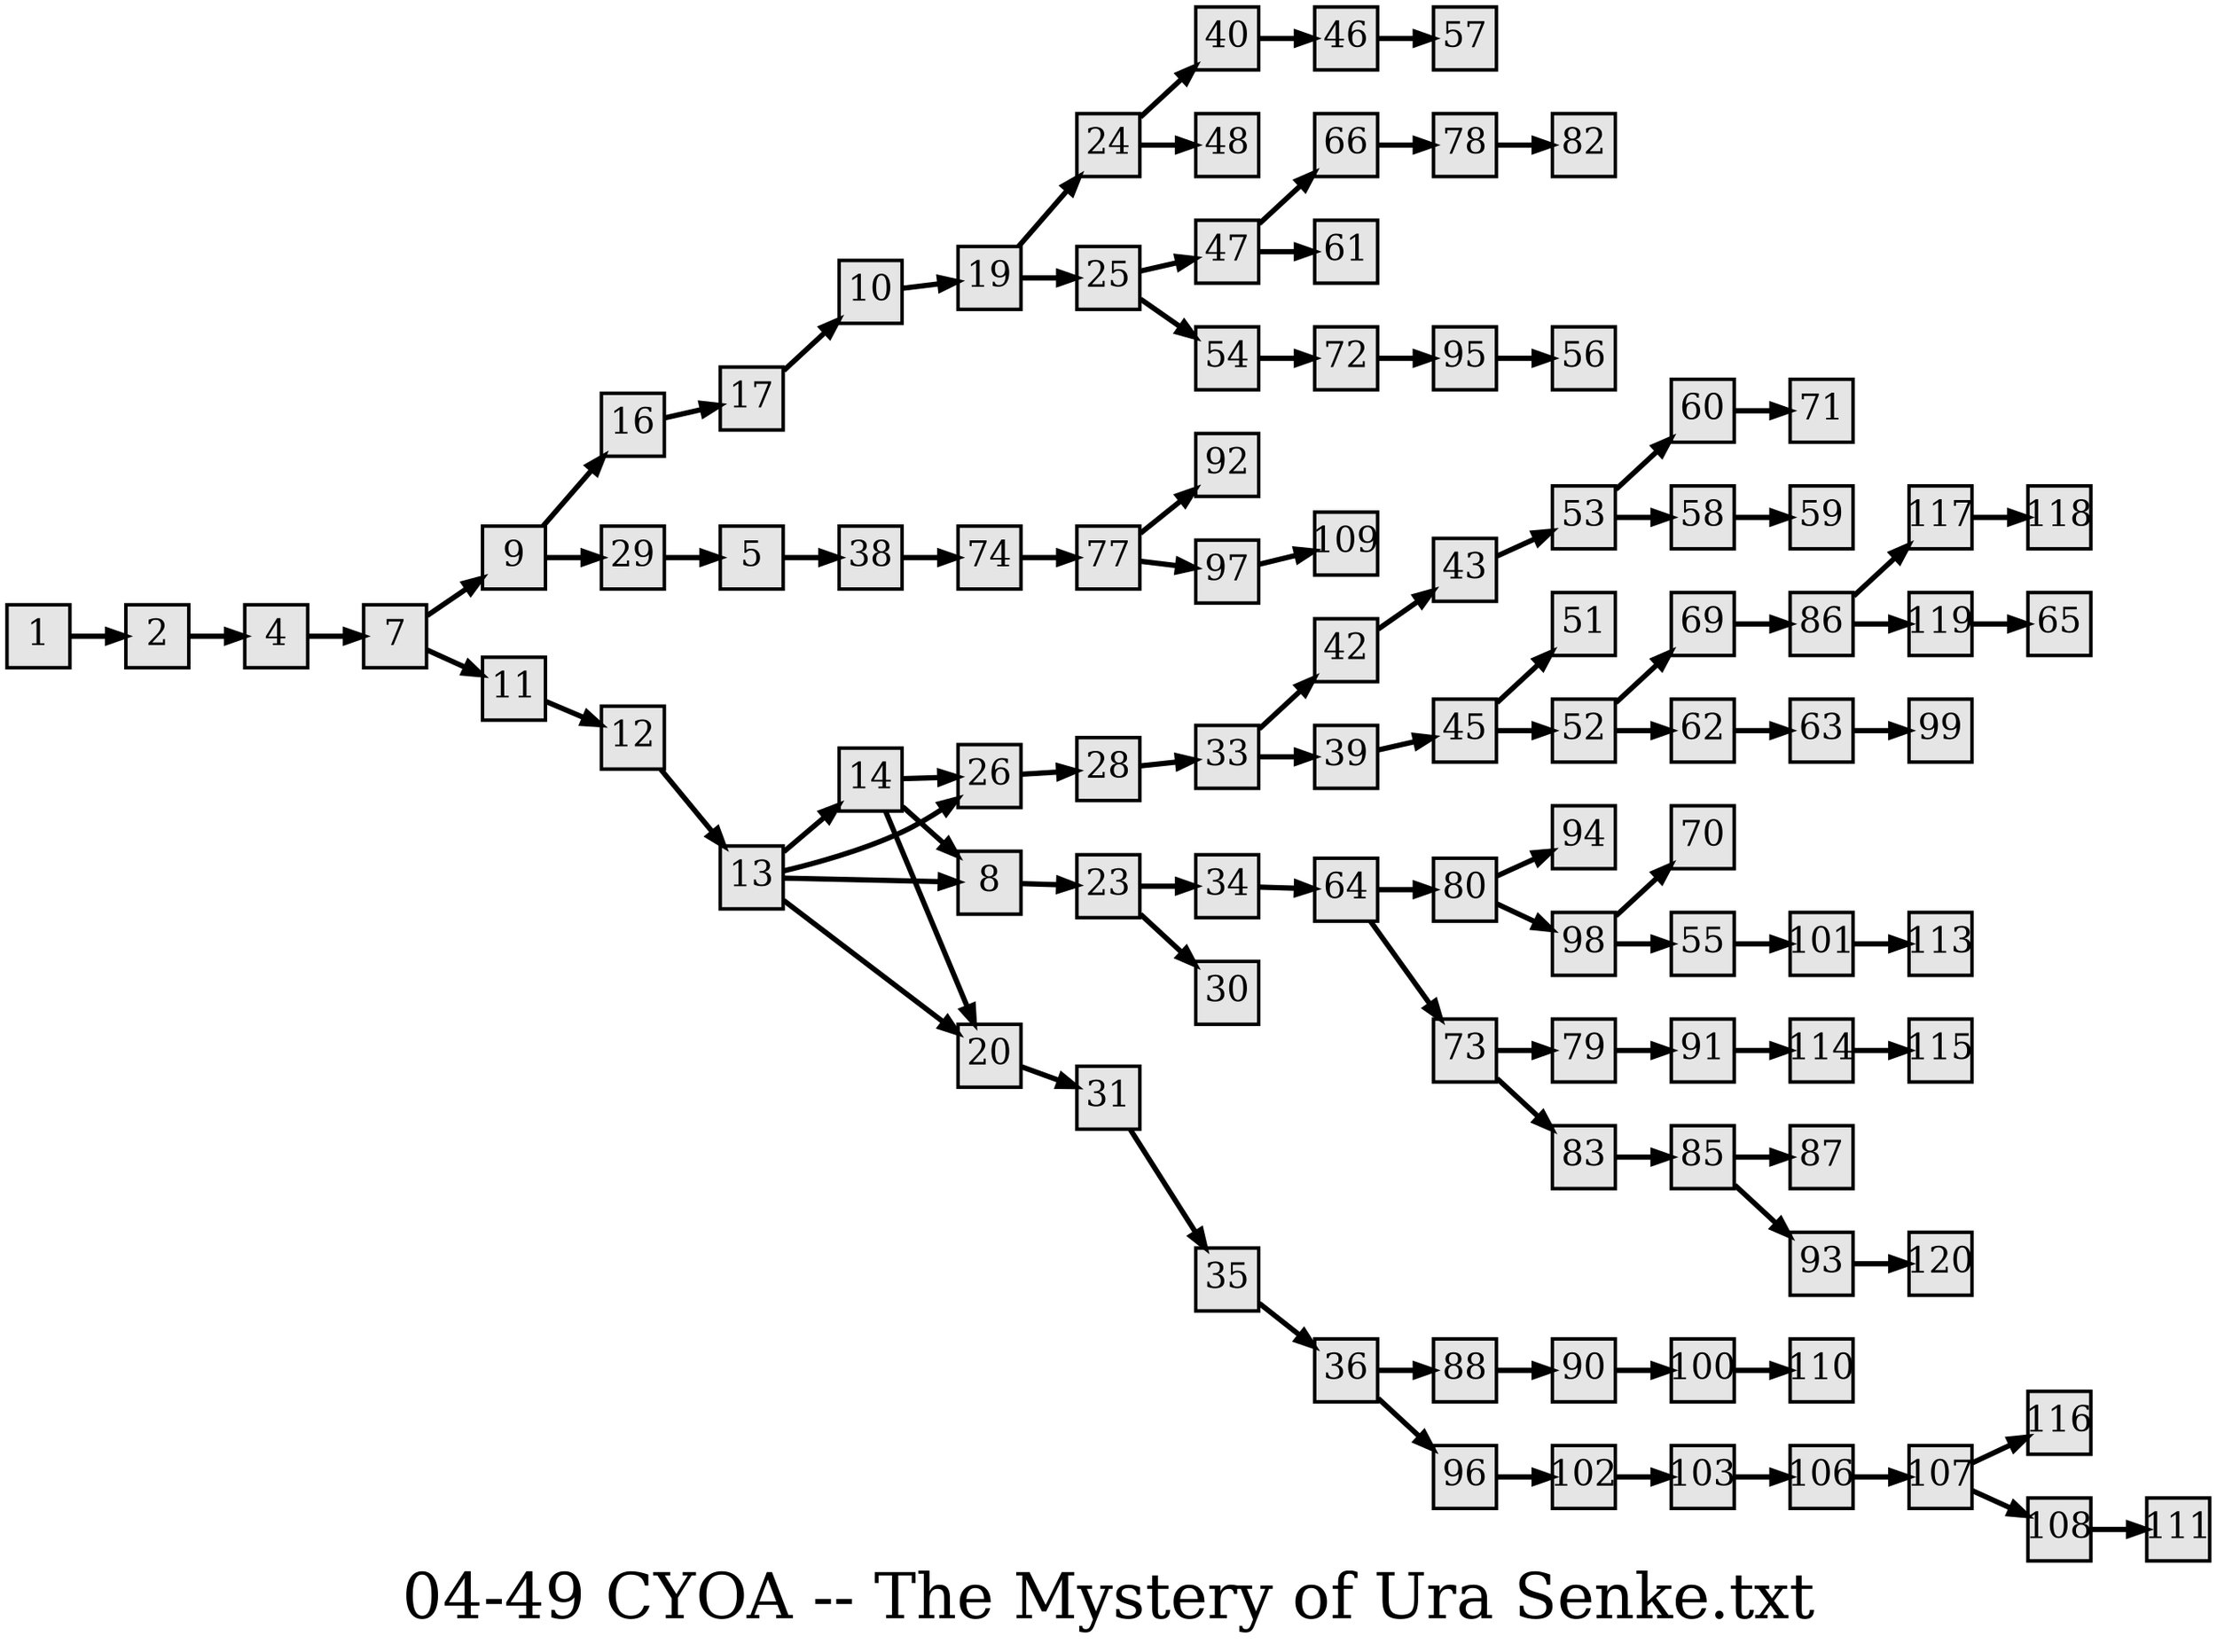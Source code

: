 digraph g{
  graph [ label="04-49 CYOA -- The Mystery of Ura Senke.txt" rankdir=LR, ordering=out, fontsize=36, nodesep="0.35", ranksep="0.45"];
  node  [shape=rect, penwidth=2, fontsize=20, style=filled, fillcolor=grey90, margin="0,0", labelfloat=true, regular=true, fixedsize=true];
  edge  [labelfloat=true, penwidth=3, fontsize=12];
  1 -> 2;
  2 -> 4;
  4 -> 7;
  5 -> 38;
  7 -> 9;
  7 -> 11;
  8 -> 23;
  9 -> 16;
  9 -> 29;
  10 -> 19;
  11 -> 12;
  12 -> 13;
  13 -> 14;
  13 -> 8;
  13 -> 26;
  13 -> 20;
  14 -> 26;
  14 -> 8;
  14 -> 20;
  16 -> 17;
  17 -> 10;
  19 -> 24;
  19 -> 25;
  20 -> 31;
  23 -> 34;
  23 -> 30;
  24 -> 40;
  24 -> 48;
  25 -> 47;
  25 -> 54;
  26 -> 28;
  28 -> 33;
  29 -> 5;
  31 -> 35;
  33 -> 42;
  33 -> 39;
  34 -> 64;
  35 -> 36;
  36 -> 88;
  36 -> 96;
  38 -> 74;
  39 -> 45;
  40 -> 46;
  42 -> 43;
  43 -> 53;
  45 -> 51;
  45 -> 52;
  46 -> 57;
  47 -> 66;
  47 -> 61;
  52 -> 69;
  52 -> 62;
  53 -> 60;
  53 -> 58;
  54 -> 72;
  55 -> 101;
  58 -> 59;
  60 -> 71;
  62 -> 63;
  63 -> 99;
  64 -> 80;
  64 -> 73;
  66 -> 78;
  69 -> 86;
  72 -> 95;
  73 -> 79;
  73 -> 83;
  74 -> 77;
  77 -> 92;
  77 -> 97;
  78 -> 82;
  79 -> 91;
  80 -> 94;
  80 -> 98;
  83 -> 85;
  85 -> 87;
  85 -> 93;
  86 -> 117;
  86 -> 119;
  88 -> 90;
  90 -> 100;
  91 -> 114;
  93 -> 120;
  95 -> 56;
  96 -> 102;
  97 -> 109;
  98 -> 70;
  98 -> 55;
  100 -> 110;
  101 -> 113;
  102 -> 103;
  103 -> 106;
  106 -> 107;
  107 -> 116;
  107 -> 108;
  108 -> 111;
  114 -> 115;
  117 -> 118;
  119 -> 65;
  
  
}

